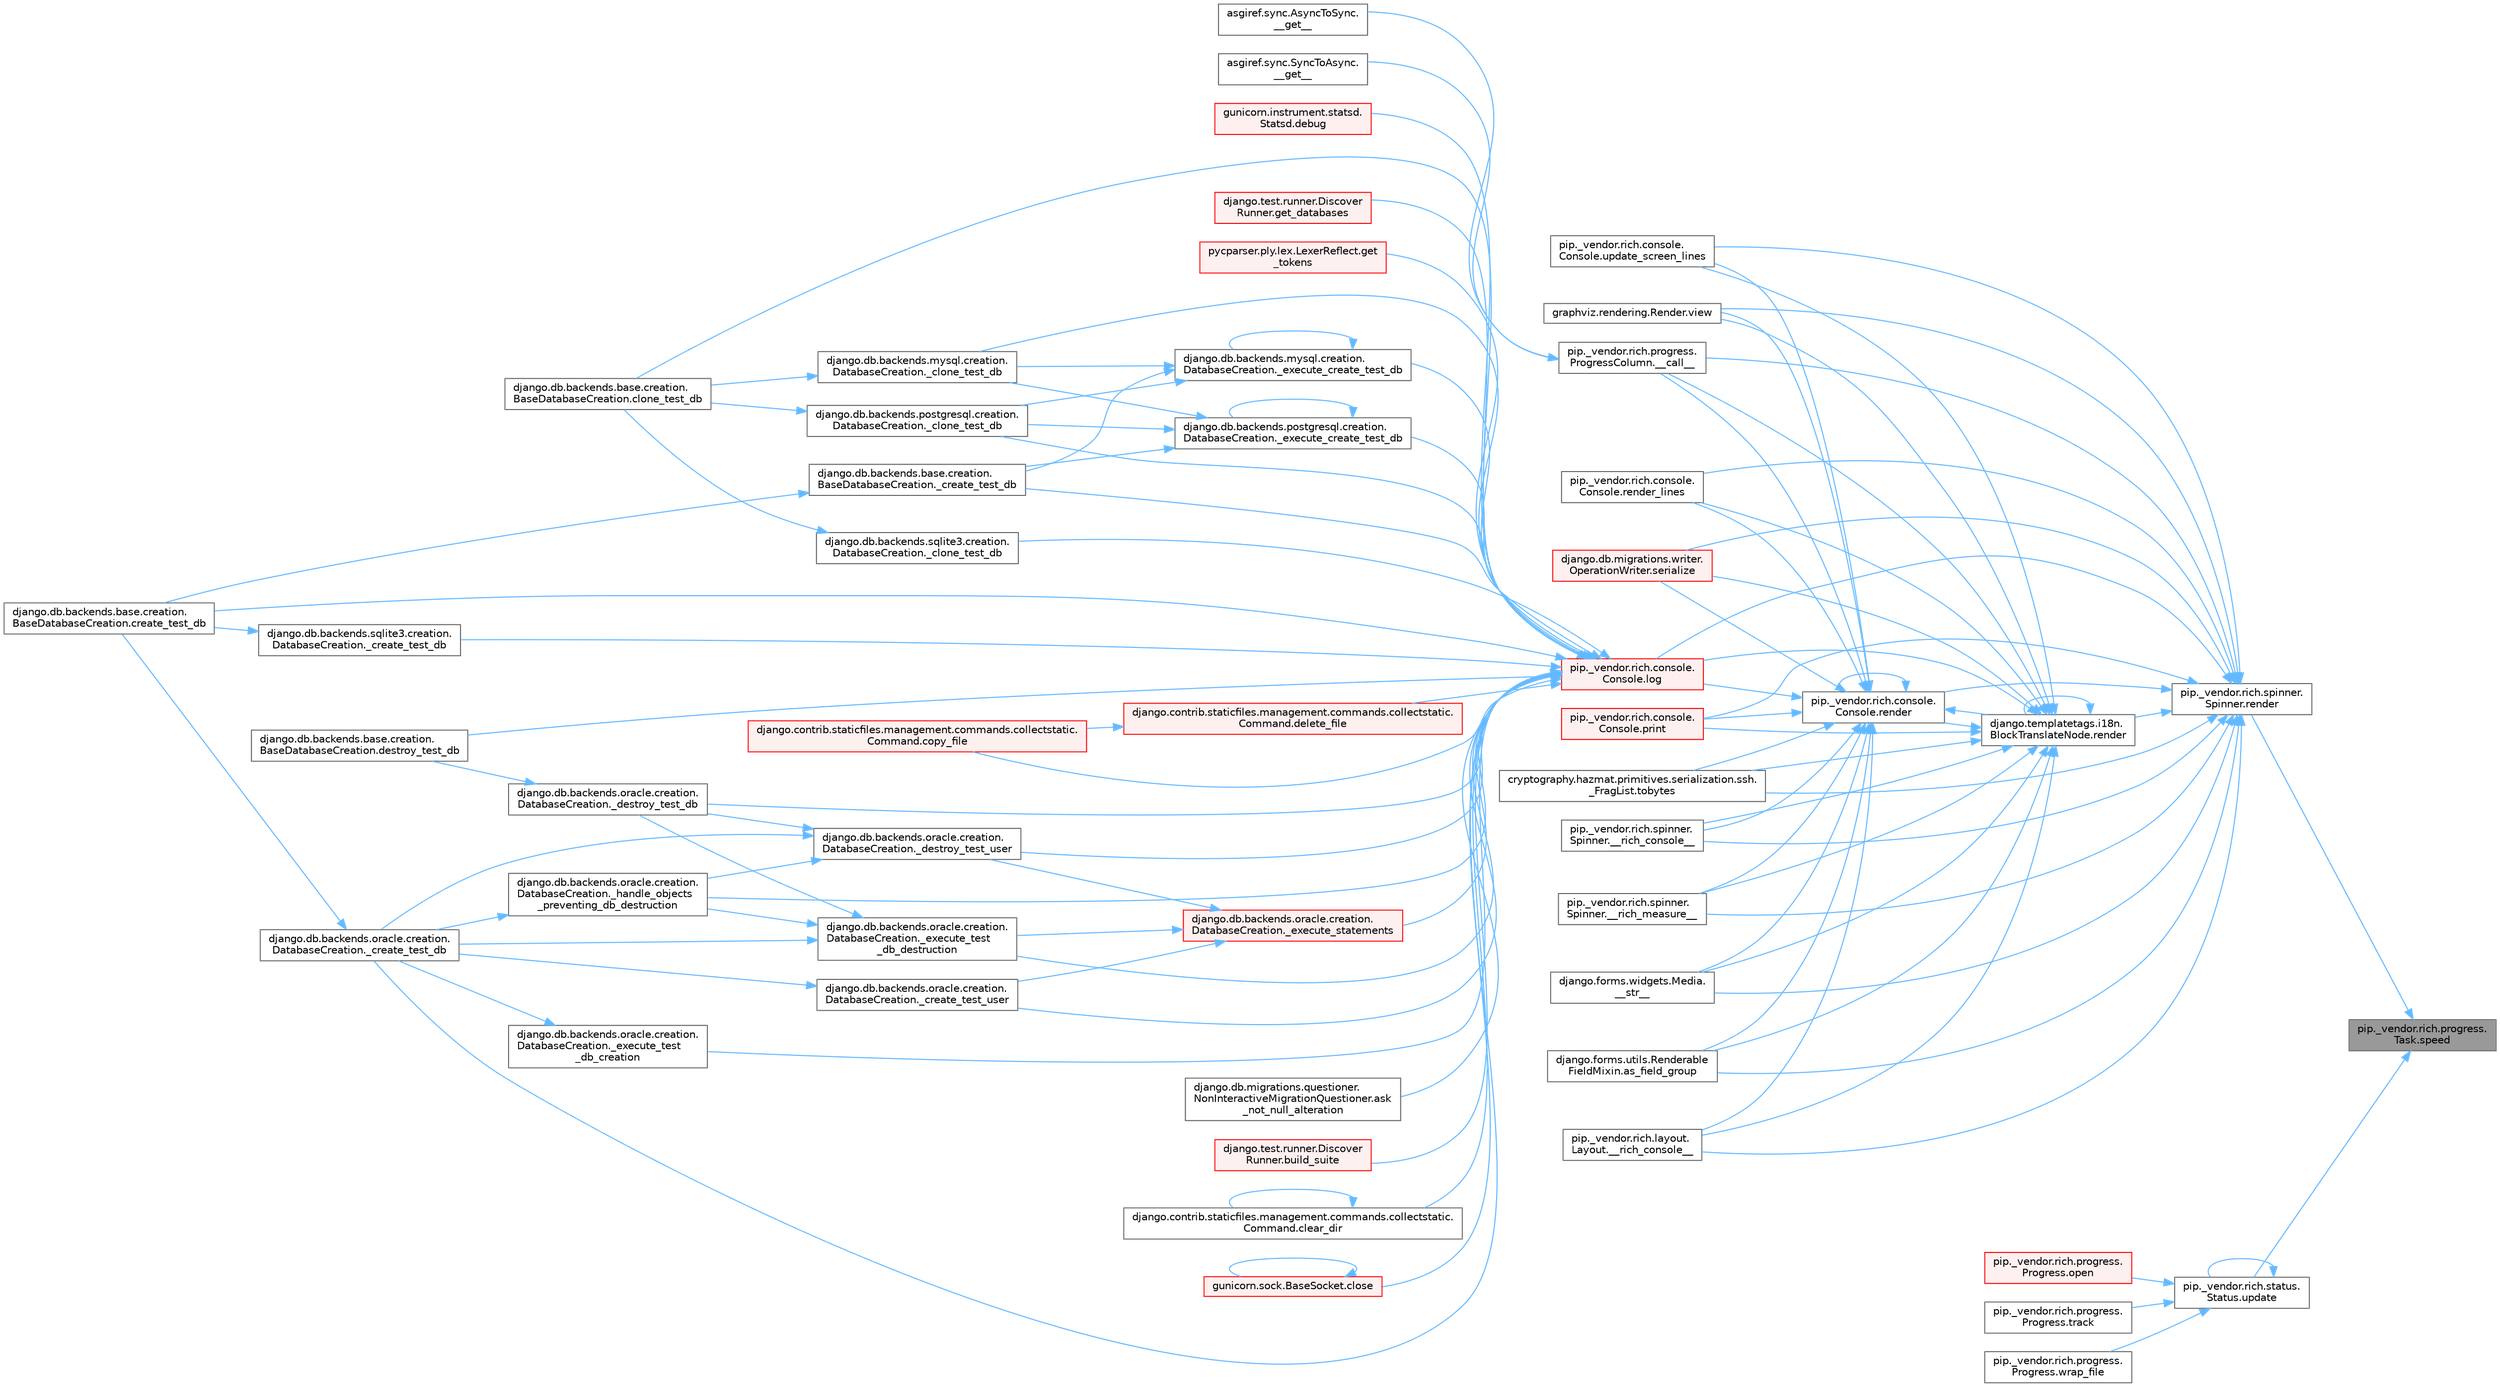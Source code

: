 digraph "pip._vendor.rich.progress.Task.speed"
{
 // LATEX_PDF_SIZE
  bgcolor="transparent";
  edge [fontname=Helvetica,fontsize=10,labelfontname=Helvetica,labelfontsize=10];
  node [fontname=Helvetica,fontsize=10,shape=box,height=0.2,width=0.4];
  rankdir="RL";
  Node1 [id="Node000001",label="pip._vendor.rich.progress.\lTask.speed",height=0.2,width=0.4,color="gray40", fillcolor="grey60", style="filled", fontcolor="black",tooltip=" "];
  Node1 -> Node2 [id="edge1_Node000001_Node000002",dir="back",color="steelblue1",style="solid",tooltip=" "];
  Node2 [id="Node000002",label="pip._vendor.rich.spinner.\lSpinner.render",height=0.2,width=0.4,color="grey40", fillcolor="white", style="filled",URL="$classpip_1_1__vendor_1_1rich_1_1spinner_1_1_spinner.html#abf8159ee5046fdfc4accdabf744eeb52",tooltip=" "];
  Node2 -> Node3 [id="edge2_Node000002_Node000003",dir="back",color="steelblue1",style="solid",tooltip=" "];
  Node3 [id="Node000003",label="pip._vendor.rich.progress.\lProgressColumn.__call__",height=0.2,width=0.4,color="grey40", fillcolor="white", style="filled",URL="$classpip_1_1__vendor_1_1rich_1_1progress_1_1_progress_column.html#ae0c399be74222f949edb0fa5324cf6ea",tooltip=" "];
  Node3 -> Node4 [id="edge3_Node000003_Node000004",dir="back",color="steelblue1",style="solid",tooltip=" "];
  Node4 [id="Node000004",label="asgiref.sync.AsyncToSync.\l__get__",height=0.2,width=0.4,color="grey40", fillcolor="white", style="filled",URL="$classasgiref_1_1sync_1_1_async_to_sync.html#a23e9ef7a73da98dad9e3f4e65846969b",tooltip=" "];
  Node3 -> Node5 [id="edge4_Node000003_Node000005",dir="back",color="steelblue1",style="solid",tooltip=" "];
  Node5 [id="Node000005",label="asgiref.sync.SyncToAsync.\l__get__",height=0.2,width=0.4,color="grey40", fillcolor="white", style="filled",URL="$classasgiref_1_1sync_1_1_sync_to_async.html#aebdfbe3f01079a529fd2f39810597381",tooltip=" "];
  Node2 -> Node6 [id="edge5_Node000002_Node000006",dir="back",color="steelblue1",style="solid",tooltip=" "];
  Node6 [id="Node000006",label="pip._vendor.rich.layout.\lLayout.__rich_console__",height=0.2,width=0.4,color="grey40", fillcolor="white", style="filled",URL="$classpip_1_1__vendor_1_1rich_1_1layout_1_1_layout.html#ac39cb3d17d2b0324ee1b0dada41a3ebd",tooltip=" "];
  Node2 -> Node7 [id="edge6_Node000002_Node000007",dir="back",color="steelblue1",style="solid",tooltip=" "];
  Node7 [id="Node000007",label="pip._vendor.rich.spinner.\lSpinner.__rich_console__",height=0.2,width=0.4,color="grey40", fillcolor="white", style="filled",URL="$classpip_1_1__vendor_1_1rich_1_1spinner_1_1_spinner.html#a6883d8dced19ac48d4dfc74f776357fd",tooltip=" "];
  Node2 -> Node8 [id="edge7_Node000002_Node000008",dir="back",color="steelblue1",style="solid",tooltip=" "];
  Node8 [id="Node000008",label="pip._vendor.rich.spinner.\lSpinner.__rich_measure__",height=0.2,width=0.4,color="grey40", fillcolor="white", style="filled",URL="$classpip_1_1__vendor_1_1rich_1_1spinner_1_1_spinner.html#a89745682c823c44a31bae8e8d07869f5",tooltip=" "];
  Node2 -> Node9 [id="edge8_Node000002_Node000009",dir="back",color="steelblue1",style="solid",tooltip=" "];
  Node9 [id="Node000009",label="django.forms.widgets.Media.\l__str__",height=0.2,width=0.4,color="grey40", fillcolor="white", style="filled",URL="$classdjango_1_1forms_1_1widgets_1_1_media.html#ae1651710548a7d9f14f036d035012d21",tooltip=" "];
  Node2 -> Node10 [id="edge9_Node000002_Node000010",dir="back",color="steelblue1",style="solid",tooltip=" "];
  Node10 [id="Node000010",label="django.forms.utils.Renderable\lFieldMixin.as_field_group",height=0.2,width=0.4,color="grey40", fillcolor="white", style="filled",URL="$classdjango_1_1forms_1_1utils_1_1_renderable_field_mixin.html#a1e9a1b4f790ea694431554267fd5d74c",tooltip=" "];
  Node2 -> Node11 [id="edge10_Node000002_Node000011",dir="back",color="steelblue1",style="solid",tooltip=" "];
  Node11 [id="Node000011",label="pip._vendor.rich.console.\lConsole.log",height=0.2,width=0.4,color="red", fillcolor="#FFF0F0", style="filled",URL="$classpip_1_1__vendor_1_1rich_1_1console_1_1_console.html#af9c77e39f9413fc2b134c60cfa23b0f1",tooltip=" "];
  Node11 -> Node12 [id="edge11_Node000011_Node000012",dir="back",color="steelblue1",style="solid",tooltip=" "];
  Node12 [id="Node000012",label="django.db.backends.mysql.creation.\lDatabaseCreation._clone_test_db",height=0.2,width=0.4,color="grey40", fillcolor="white", style="filled",URL="$classdjango_1_1db_1_1backends_1_1mysql_1_1creation_1_1_database_creation.html#ab4d99b6a9b6a81141d0fba9440d91619",tooltip=" "];
  Node12 -> Node13 [id="edge12_Node000012_Node000013",dir="back",color="steelblue1",style="solid",tooltip=" "];
  Node13 [id="Node000013",label="django.db.backends.base.creation.\lBaseDatabaseCreation.clone_test_db",height=0.2,width=0.4,color="grey40", fillcolor="white", style="filled",URL="$classdjango_1_1db_1_1backends_1_1base_1_1creation_1_1_base_database_creation.html#aa792ff2a6725c1020027c189ff967316",tooltip=" "];
  Node11 -> Node14 [id="edge13_Node000011_Node000014",dir="back",color="steelblue1",style="solid",tooltip=" "];
  Node14 [id="Node000014",label="django.db.backends.postgresql.creation.\lDatabaseCreation._clone_test_db",height=0.2,width=0.4,color="grey40", fillcolor="white", style="filled",URL="$classdjango_1_1db_1_1backends_1_1postgresql_1_1creation_1_1_database_creation.html#ab57e8a2ba94a8a4888fd435036b4c322",tooltip=" "];
  Node14 -> Node13 [id="edge14_Node000014_Node000013",dir="back",color="steelblue1",style="solid",tooltip=" "];
  Node11 -> Node15 [id="edge15_Node000011_Node000015",dir="back",color="steelblue1",style="solid",tooltip=" "];
  Node15 [id="Node000015",label="django.db.backends.sqlite3.creation.\lDatabaseCreation._clone_test_db",height=0.2,width=0.4,color="grey40", fillcolor="white", style="filled",URL="$classdjango_1_1db_1_1backends_1_1sqlite3_1_1creation_1_1_database_creation.html#a43a28bd11187e2b0677fd0be7643387b",tooltip=" "];
  Node15 -> Node13 [id="edge16_Node000015_Node000013",dir="back",color="steelblue1",style="solid",tooltip=" "];
  Node11 -> Node16 [id="edge17_Node000011_Node000016",dir="back",color="steelblue1",style="solid",tooltip=" "];
  Node16 [id="Node000016",label="django.db.backends.base.creation.\lBaseDatabaseCreation._create_test_db",height=0.2,width=0.4,color="grey40", fillcolor="white", style="filled",URL="$classdjango_1_1db_1_1backends_1_1base_1_1creation_1_1_base_database_creation.html#a3782aff49b95503af2f0e518a10dc22d",tooltip=" "];
  Node16 -> Node17 [id="edge18_Node000016_Node000017",dir="back",color="steelblue1",style="solid",tooltip=" "];
  Node17 [id="Node000017",label="django.db.backends.base.creation.\lBaseDatabaseCreation.create_test_db",height=0.2,width=0.4,color="grey40", fillcolor="white", style="filled",URL="$classdjango_1_1db_1_1backends_1_1base_1_1creation_1_1_base_database_creation.html#af6962208f3f5ffa10ab9acf501090181",tooltip=" "];
  Node11 -> Node18 [id="edge19_Node000011_Node000018",dir="back",color="steelblue1",style="solid",tooltip=" "];
  Node18 [id="Node000018",label="django.db.backends.oracle.creation.\lDatabaseCreation._create_test_db",height=0.2,width=0.4,color="grey40", fillcolor="white", style="filled",URL="$classdjango_1_1db_1_1backends_1_1oracle_1_1creation_1_1_database_creation.html#aea03f2099a0f6691226755c6b60c133f",tooltip=" "];
  Node18 -> Node17 [id="edge20_Node000018_Node000017",dir="back",color="steelblue1",style="solid",tooltip=" "];
  Node11 -> Node19 [id="edge21_Node000011_Node000019",dir="back",color="steelblue1",style="solid",tooltip=" "];
  Node19 [id="Node000019",label="django.db.backends.sqlite3.creation.\lDatabaseCreation._create_test_db",height=0.2,width=0.4,color="grey40", fillcolor="white", style="filled",URL="$classdjango_1_1db_1_1backends_1_1sqlite3_1_1creation_1_1_database_creation.html#a67d2c057a1e604f78b379e63cd6bff28",tooltip=" "];
  Node19 -> Node17 [id="edge22_Node000019_Node000017",dir="back",color="steelblue1",style="solid",tooltip=" "];
  Node11 -> Node20 [id="edge23_Node000011_Node000020",dir="back",color="steelblue1",style="solid",tooltip=" "];
  Node20 [id="Node000020",label="django.db.backends.oracle.creation.\lDatabaseCreation._create_test_user",height=0.2,width=0.4,color="grey40", fillcolor="white", style="filled",URL="$classdjango_1_1db_1_1backends_1_1oracle_1_1creation_1_1_database_creation.html#a59ea754a7f0af2c6d24086c033e1a0dd",tooltip=" "];
  Node20 -> Node18 [id="edge24_Node000020_Node000018",dir="back",color="steelblue1",style="solid",tooltip=" "];
  Node11 -> Node21 [id="edge25_Node000011_Node000021",dir="back",color="steelblue1",style="solid",tooltip=" "];
  Node21 [id="Node000021",label="django.db.backends.oracle.creation.\lDatabaseCreation._destroy_test_db",height=0.2,width=0.4,color="grey40", fillcolor="white", style="filled",URL="$classdjango_1_1db_1_1backends_1_1oracle_1_1creation_1_1_database_creation.html#a08dd28500eb796fba820014d705845e1",tooltip=" "];
  Node21 -> Node22 [id="edge26_Node000021_Node000022",dir="back",color="steelblue1",style="solid",tooltip=" "];
  Node22 [id="Node000022",label="django.db.backends.base.creation.\lBaseDatabaseCreation.destroy_test_db",height=0.2,width=0.4,color="grey40", fillcolor="white", style="filled",URL="$classdjango_1_1db_1_1backends_1_1base_1_1creation_1_1_base_database_creation.html#a2c41c21dd95190d85b132c7666f9593d",tooltip=" "];
  Node11 -> Node23 [id="edge27_Node000011_Node000023",dir="back",color="steelblue1",style="solid",tooltip=" "];
  Node23 [id="Node000023",label="django.db.backends.oracle.creation.\lDatabaseCreation._destroy_test_user",height=0.2,width=0.4,color="grey40", fillcolor="white", style="filled",URL="$classdjango_1_1db_1_1backends_1_1oracle_1_1creation_1_1_database_creation.html#ac5b566d811b2dcccb9c6c125486ec8b9",tooltip=" "];
  Node23 -> Node18 [id="edge28_Node000023_Node000018",dir="back",color="steelblue1",style="solid",tooltip=" "];
  Node23 -> Node21 [id="edge29_Node000023_Node000021",dir="back",color="steelblue1",style="solid",tooltip=" "];
  Node23 -> Node24 [id="edge30_Node000023_Node000024",dir="back",color="steelblue1",style="solid",tooltip=" "];
  Node24 [id="Node000024",label="django.db.backends.oracle.creation.\lDatabaseCreation._handle_objects\l_preventing_db_destruction",height=0.2,width=0.4,color="grey40", fillcolor="white", style="filled",URL="$classdjango_1_1db_1_1backends_1_1oracle_1_1creation_1_1_database_creation.html#a1c37c804f0a89dbadda5bc9fd5b601af",tooltip=" "];
  Node24 -> Node18 [id="edge31_Node000024_Node000018",dir="back",color="steelblue1",style="solid",tooltip=" "];
  Node11 -> Node25 [id="edge32_Node000011_Node000025",dir="back",color="steelblue1",style="solid",tooltip=" "];
  Node25 [id="Node000025",label="django.db.backends.mysql.creation.\lDatabaseCreation._execute_create_test_db",height=0.2,width=0.4,color="grey40", fillcolor="white", style="filled",URL="$classdjango_1_1db_1_1backends_1_1mysql_1_1creation_1_1_database_creation.html#ab42ab74c9087be175aad845aec9d4160",tooltip=" "];
  Node25 -> Node12 [id="edge33_Node000025_Node000012",dir="back",color="steelblue1",style="solid",tooltip=" "];
  Node25 -> Node14 [id="edge34_Node000025_Node000014",dir="back",color="steelblue1",style="solid",tooltip=" "];
  Node25 -> Node16 [id="edge35_Node000025_Node000016",dir="back",color="steelblue1",style="solid",tooltip=" "];
  Node25 -> Node25 [id="edge36_Node000025_Node000025",dir="back",color="steelblue1",style="solid",tooltip=" "];
  Node11 -> Node26 [id="edge37_Node000011_Node000026",dir="back",color="steelblue1",style="solid",tooltip=" "];
  Node26 [id="Node000026",label="django.db.backends.postgresql.creation.\lDatabaseCreation._execute_create_test_db",height=0.2,width=0.4,color="grey40", fillcolor="white", style="filled",URL="$classdjango_1_1db_1_1backends_1_1postgresql_1_1creation_1_1_database_creation.html#a8c9e9502a3370ff7f46e7982b1ace1ec",tooltip=" "];
  Node26 -> Node12 [id="edge38_Node000026_Node000012",dir="back",color="steelblue1",style="solid",tooltip=" "];
  Node26 -> Node14 [id="edge39_Node000026_Node000014",dir="back",color="steelblue1",style="solid",tooltip=" "];
  Node26 -> Node16 [id="edge40_Node000026_Node000016",dir="back",color="steelblue1",style="solid",tooltip=" "];
  Node26 -> Node26 [id="edge41_Node000026_Node000026",dir="back",color="steelblue1",style="solid",tooltip=" "];
  Node11 -> Node27 [id="edge42_Node000011_Node000027",dir="back",color="steelblue1",style="solid",tooltip=" "];
  Node27 [id="Node000027",label="django.db.backends.oracle.creation.\lDatabaseCreation._execute_statements",height=0.2,width=0.4,color="red", fillcolor="#FFF0F0", style="filled",URL="$classdjango_1_1db_1_1backends_1_1oracle_1_1creation_1_1_database_creation.html#a40f0a887cb7b18753bb057b12ede6de5",tooltip=" "];
  Node27 -> Node20 [id="edge43_Node000027_Node000020",dir="back",color="steelblue1",style="solid",tooltip=" "];
  Node27 -> Node23 [id="edge44_Node000027_Node000023",dir="back",color="steelblue1",style="solid",tooltip=" "];
  Node27 -> Node30 [id="edge45_Node000027_Node000030",dir="back",color="steelblue1",style="solid",tooltip=" "];
  Node30 [id="Node000030",label="django.db.backends.oracle.creation.\lDatabaseCreation._execute_test\l_db_destruction",height=0.2,width=0.4,color="grey40", fillcolor="white", style="filled",URL="$classdjango_1_1db_1_1backends_1_1oracle_1_1creation_1_1_database_creation.html#a122c68cb1495e4c1a5c9c6a8f61ea46f",tooltip=" "];
  Node30 -> Node18 [id="edge46_Node000030_Node000018",dir="back",color="steelblue1",style="solid",tooltip=" "];
  Node30 -> Node21 [id="edge47_Node000030_Node000021",dir="back",color="steelblue1",style="solid",tooltip=" "];
  Node30 -> Node24 [id="edge48_Node000030_Node000024",dir="back",color="steelblue1",style="solid",tooltip=" "];
  Node11 -> Node29 [id="edge49_Node000011_Node000029",dir="back",color="steelblue1",style="solid",tooltip=" "];
  Node29 [id="Node000029",label="django.db.backends.oracle.creation.\lDatabaseCreation._execute_test\l_db_creation",height=0.2,width=0.4,color="grey40", fillcolor="white", style="filled",URL="$classdjango_1_1db_1_1backends_1_1oracle_1_1creation_1_1_database_creation.html#a66d037f8286d396a98cf6ad2a5b9f25f",tooltip=" "];
  Node29 -> Node18 [id="edge50_Node000029_Node000018",dir="back",color="steelblue1",style="solid",tooltip=" "];
  Node11 -> Node30 [id="edge51_Node000011_Node000030",dir="back",color="steelblue1",style="solid",tooltip=" "];
  Node11 -> Node24 [id="edge52_Node000011_Node000024",dir="back",color="steelblue1",style="solid",tooltip=" "];
  Node11 -> Node31 [id="edge53_Node000011_Node000031",dir="back",color="steelblue1",style="solid",tooltip=" "];
  Node31 [id="Node000031",label="django.db.migrations.questioner.\lNonInteractiveMigrationQuestioner.ask\l_not_null_alteration",height=0.2,width=0.4,color="grey40", fillcolor="white", style="filled",URL="$classdjango_1_1db_1_1migrations_1_1questioner_1_1_non_interactive_migration_questioner.html#a8e2e9dcddaff9a58581a3bdfbc87136f",tooltip=" "];
  Node11 -> Node32 [id="edge54_Node000011_Node000032",dir="back",color="steelblue1",style="solid",tooltip=" "];
  Node32 [id="Node000032",label="django.test.runner.Discover\lRunner.build_suite",height=0.2,width=0.4,color="red", fillcolor="#FFF0F0", style="filled",URL="$classdjango_1_1test_1_1runner_1_1_discover_runner.html#a59c1b9e138786179fdbfce3ab15bf2c8",tooltip=" "];
  Node11 -> Node34 [id="edge55_Node000011_Node000034",dir="back",color="steelblue1",style="solid",tooltip=" "];
  Node34 [id="Node000034",label="django.contrib.staticfiles.management.commands.collectstatic.\lCommand.clear_dir",height=0.2,width=0.4,color="grey40", fillcolor="white", style="filled",URL="$classdjango_1_1contrib_1_1staticfiles_1_1management_1_1commands_1_1collectstatic_1_1_command.html#a2974077448bb3e1203a0c82350976399",tooltip=" "];
  Node34 -> Node34 [id="edge56_Node000034_Node000034",dir="back",color="steelblue1",style="solid",tooltip=" "];
  Node11 -> Node13 [id="edge57_Node000011_Node000013",dir="back",color="steelblue1",style="solid",tooltip=" "];
  Node11 -> Node35 [id="edge58_Node000011_Node000035",dir="back",color="steelblue1",style="solid",tooltip=" "];
  Node35 [id="Node000035",label="gunicorn.sock.BaseSocket.close",height=0.2,width=0.4,color="red", fillcolor="#FFF0F0", style="filled",URL="$classgunicorn_1_1sock_1_1_base_socket.html#af2002e81bf30cc8c6614f9568af6ef06",tooltip=" "];
  Node35 -> Node35 [id="edge59_Node000035_Node000035",dir="back",color="steelblue1",style="solid",tooltip=" "];
  Node11 -> Node2414 [id="edge60_Node000011_Node002414",dir="back",color="steelblue1",style="solid",tooltip=" "];
  Node2414 [id="Node002414",label="django.contrib.staticfiles.management.commands.collectstatic.\lCommand.copy_file",height=0.2,width=0.4,color="red", fillcolor="#FFF0F0", style="filled",URL="$classdjango_1_1contrib_1_1staticfiles_1_1management_1_1commands_1_1collectstatic_1_1_command.html#aa1d53e284649215d968d4bb505fb4d4b",tooltip=" "];
  Node11 -> Node17 [id="edge61_Node000011_Node000017",dir="back",color="steelblue1",style="solid",tooltip=" "];
  Node11 -> Node2997 [id="edge62_Node000011_Node002997",dir="back",color="steelblue1",style="solid",tooltip=" "];
  Node2997 [id="Node002997",label="gunicorn.instrument.statsd.\lStatsd.debug",height=0.2,width=0.4,color="red", fillcolor="#FFF0F0", style="filled",URL="$classgunicorn_1_1instrument_1_1statsd_1_1_statsd.html#abb1906a025131e88e3da6201580d70b8",tooltip=" "];
  Node11 -> Node2413 [id="edge63_Node000011_Node002413",dir="back",color="steelblue1",style="solid",tooltip=" "];
  Node2413 [id="Node002413",label="django.contrib.staticfiles.management.commands.collectstatic.\lCommand.delete_file",height=0.2,width=0.4,color="red", fillcolor="#FFF0F0", style="filled",URL="$classdjango_1_1contrib_1_1staticfiles_1_1management_1_1commands_1_1collectstatic_1_1_command.html#a54d45dfce4bec3a86e7cd24afd6ade21",tooltip=" "];
  Node2413 -> Node2414 [id="edge64_Node002413_Node002414",dir="back",color="steelblue1",style="solid",tooltip=" "];
  Node11 -> Node22 [id="edge65_Node000011_Node000022",dir="back",color="steelblue1",style="solid",tooltip=" "];
  Node11 -> Node2998 [id="edge66_Node000011_Node002998",dir="back",color="steelblue1",style="solid",tooltip=" "];
  Node2998 [id="Node002998",label="django.test.runner.Discover\lRunner.get_databases",height=0.2,width=0.4,color="red", fillcolor="#FFF0F0", style="filled",URL="$classdjango_1_1test_1_1runner_1_1_discover_runner.html#ad447cd139bbf24a8ca2d0c4bd0bb9810",tooltip=" "];
  Node11 -> Node1606 [id="edge67_Node000011_Node001606",dir="back",color="steelblue1",style="solid",tooltip=" "];
  Node1606 [id="Node001606",label="pycparser.ply.lex.LexerReflect.get\l_tokens",height=0.2,width=0.4,color="red", fillcolor="#FFF0F0", style="filled",URL="$classpycparser_1_1ply_1_1lex_1_1_lexer_reflect.html#a10983bce282c9b55abb82ce3807c6286",tooltip=" "];
  Node2 -> Node432 [id="edge68_Node000002_Node000432",dir="back",color="steelblue1",style="solid",tooltip=" "];
  Node432 [id="Node000432",label="pip._vendor.rich.console.\lConsole.print",height=0.2,width=0.4,color="red", fillcolor="#FFF0F0", style="filled",URL="$classpip_1_1__vendor_1_1rich_1_1console_1_1_console.html#af954370cdbb49236b597f2c11064549d",tooltip=" "];
  Node2 -> Node514 [id="edge69_Node000002_Node000514",dir="back",color="steelblue1",style="solid",tooltip=" "];
  Node514 [id="Node000514",label="django.templatetags.i18n.\lBlockTranslateNode.render",height=0.2,width=0.4,color="grey40", fillcolor="white", style="filled",URL="$classdjango_1_1templatetags_1_1i18n_1_1_block_translate_node.html#aaf05bebfd02c1c4b676387ada0357832",tooltip=" "];
  Node514 -> Node3 [id="edge70_Node000514_Node000003",dir="back",color="steelblue1",style="solid",tooltip=" "];
  Node514 -> Node6 [id="edge71_Node000514_Node000006",dir="back",color="steelblue1",style="solid",tooltip=" "];
  Node514 -> Node7 [id="edge72_Node000514_Node000007",dir="back",color="steelblue1",style="solid",tooltip=" "];
  Node514 -> Node8 [id="edge73_Node000514_Node000008",dir="back",color="steelblue1",style="solid",tooltip=" "];
  Node514 -> Node9 [id="edge74_Node000514_Node000009",dir="back",color="steelblue1",style="solid",tooltip=" "];
  Node514 -> Node10 [id="edge75_Node000514_Node000010",dir="back",color="steelblue1",style="solid",tooltip=" "];
  Node514 -> Node11 [id="edge76_Node000514_Node000011",dir="back",color="steelblue1",style="solid",tooltip=" "];
  Node514 -> Node432 [id="edge77_Node000514_Node000432",dir="back",color="steelblue1",style="solid",tooltip=" "];
  Node514 -> Node514 [id="edge78_Node000514_Node000514",dir="back",color="steelblue1",style="solid",tooltip=" "];
  Node514 -> Node515 [id="edge79_Node000514_Node000515",dir="back",color="steelblue1",style="solid",tooltip=" "];
  Node515 [id="Node000515",label="pip._vendor.rich.console.\lConsole.render",height=0.2,width=0.4,color="grey40", fillcolor="white", style="filled",URL="$classpip_1_1__vendor_1_1rich_1_1console_1_1_console.html#a9551b8254c573105adde80622393a938",tooltip=" "];
  Node515 -> Node3 [id="edge80_Node000515_Node000003",dir="back",color="steelblue1",style="solid",tooltip=" "];
  Node515 -> Node6 [id="edge81_Node000515_Node000006",dir="back",color="steelblue1",style="solid",tooltip=" "];
  Node515 -> Node7 [id="edge82_Node000515_Node000007",dir="back",color="steelblue1",style="solid",tooltip=" "];
  Node515 -> Node8 [id="edge83_Node000515_Node000008",dir="back",color="steelblue1",style="solid",tooltip=" "];
  Node515 -> Node9 [id="edge84_Node000515_Node000009",dir="back",color="steelblue1",style="solid",tooltip=" "];
  Node515 -> Node10 [id="edge85_Node000515_Node000010",dir="back",color="steelblue1",style="solid",tooltip=" "];
  Node515 -> Node11 [id="edge86_Node000515_Node000011",dir="back",color="steelblue1",style="solid",tooltip=" "];
  Node515 -> Node432 [id="edge87_Node000515_Node000432",dir="back",color="steelblue1",style="solid",tooltip=" "];
  Node515 -> Node514 [id="edge88_Node000515_Node000514",dir="back",color="steelblue1",style="solid",tooltip=" "];
  Node515 -> Node515 [id="edge89_Node000515_Node000515",dir="back",color="steelblue1",style="solid",tooltip=" "];
  Node515 -> Node516 [id="edge90_Node000515_Node000516",dir="back",color="steelblue1",style="solid",tooltip=" "];
  Node516 [id="Node000516",label="pip._vendor.rich.console.\lConsole.render_lines",height=0.2,width=0.4,color="grey40", fillcolor="white", style="filled",URL="$classpip_1_1__vendor_1_1rich_1_1console_1_1_console.html#a5818808a49db20c5bee6986425f96f14",tooltip=" "];
  Node515 -> Node517 [id="edge91_Node000515_Node000517",dir="back",color="steelblue1",style="solid",tooltip=" "];
  Node517 [id="Node000517",label="django.db.migrations.writer.\lOperationWriter.serialize",height=0.2,width=0.4,color="red", fillcolor="#FFF0F0", style="filled",URL="$classdjango_1_1db_1_1migrations_1_1writer_1_1_operation_writer.html#a866e8d13e1c54a35d74e9a6b0383b2f8",tooltip=" "];
  Node515 -> Node589 [id="edge92_Node000515_Node000589",dir="back",color="steelblue1",style="solid",tooltip=" "];
  Node589 [id="Node000589",label="cryptography.hazmat.primitives.serialization.ssh.\l_FragList.tobytes",height=0.2,width=0.4,color="grey40", fillcolor="white", style="filled",URL="$classcryptography_1_1hazmat_1_1primitives_1_1serialization_1_1ssh_1_1___frag_list.html#a195dd4e7c741624829a13af53fa3de38",tooltip=" "];
  Node515 -> Node590 [id="edge93_Node000515_Node000590",dir="back",color="steelblue1",style="solid",tooltip=" "];
  Node590 [id="Node000590",label="pip._vendor.rich.console.\lConsole.update_screen_lines",height=0.2,width=0.4,color="grey40", fillcolor="white", style="filled",URL="$classpip_1_1__vendor_1_1rich_1_1console_1_1_console.html#a21cfe5af86ec7533f23d45fe2969817e",tooltip=" "];
  Node515 -> Node591 [id="edge94_Node000515_Node000591",dir="back",color="steelblue1",style="solid",tooltip=" "];
  Node591 [id="Node000591",label="graphviz.rendering.Render.view",height=0.2,width=0.4,color="grey40", fillcolor="white", style="filled",URL="$classgraphviz_1_1rendering_1_1_render.html#a53169c422996b9a7e92b5580c13914e2",tooltip=" "];
  Node514 -> Node516 [id="edge95_Node000514_Node000516",dir="back",color="steelblue1",style="solid",tooltip=" "];
  Node514 -> Node517 [id="edge96_Node000514_Node000517",dir="back",color="steelblue1",style="solid",tooltip=" "];
  Node514 -> Node589 [id="edge97_Node000514_Node000589",dir="back",color="steelblue1",style="solid",tooltip=" "];
  Node514 -> Node590 [id="edge98_Node000514_Node000590",dir="back",color="steelblue1",style="solid",tooltip=" "];
  Node514 -> Node591 [id="edge99_Node000514_Node000591",dir="back",color="steelblue1",style="solid",tooltip=" "];
  Node2 -> Node515 [id="edge100_Node000002_Node000515",dir="back",color="steelblue1",style="solid",tooltip=" "];
  Node2 -> Node516 [id="edge101_Node000002_Node000516",dir="back",color="steelblue1",style="solid",tooltip=" "];
  Node2 -> Node517 [id="edge102_Node000002_Node000517",dir="back",color="steelblue1",style="solid",tooltip=" "];
  Node2 -> Node589 [id="edge103_Node000002_Node000589",dir="back",color="steelblue1",style="solid",tooltip=" "];
  Node2 -> Node590 [id="edge104_Node000002_Node000590",dir="back",color="steelblue1",style="solid",tooltip=" "];
  Node2 -> Node591 [id="edge105_Node000002_Node000591",dir="back",color="steelblue1",style="solid",tooltip=" "];
  Node1 -> Node1501 [id="edge106_Node000001_Node001501",dir="back",color="steelblue1",style="solid",tooltip=" "];
  Node1501 [id="Node001501",label="pip._vendor.rich.status.\lStatus.update",height=0.2,width=0.4,color="grey40", fillcolor="white", style="filled",URL="$classpip_1_1__vendor_1_1rich_1_1status_1_1_status.html#a247833e956938350361ef6419697f7f3",tooltip=" "];
  Node1501 -> Node79 [id="edge107_Node001501_Node000079",dir="back",color="steelblue1",style="solid",tooltip=" "];
  Node79 [id="Node000079",label="pip._vendor.rich.progress.\lProgress.open",height=0.2,width=0.4,color="red", fillcolor="#FFF0F0", style="filled",URL="$classpip_1_1__vendor_1_1rich_1_1progress_1_1_progress.html#a204bface9fc63d04e72844b751bcd8e3",tooltip=" "];
  Node1501 -> Node691 [id="edge108_Node001501_Node000691",dir="back",color="steelblue1",style="solid",tooltip=" "];
  Node691 [id="Node000691",label="pip._vendor.rich.progress.\lProgress.track",height=0.2,width=0.4,color="grey40", fillcolor="white", style="filled",URL="$classpip_1_1__vendor_1_1rich_1_1progress_1_1_progress.html#aee9ea5592b98f74ebb5acb76bc499601",tooltip=" "];
  Node1501 -> Node1501 [id="edge109_Node001501_Node001501",dir="back",color="steelblue1",style="solid",tooltip=" "];
  Node1501 -> Node692 [id="edge110_Node001501_Node000692",dir="back",color="steelblue1",style="solid",tooltip=" "];
  Node692 [id="Node000692",label="pip._vendor.rich.progress.\lProgress.wrap_file",height=0.2,width=0.4,color="grey40", fillcolor="white", style="filled",URL="$classpip_1_1__vendor_1_1rich_1_1progress_1_1_progress.html#a53efbf901b66a0000b6d3fd0c53250be",tooltip=" "];
}
